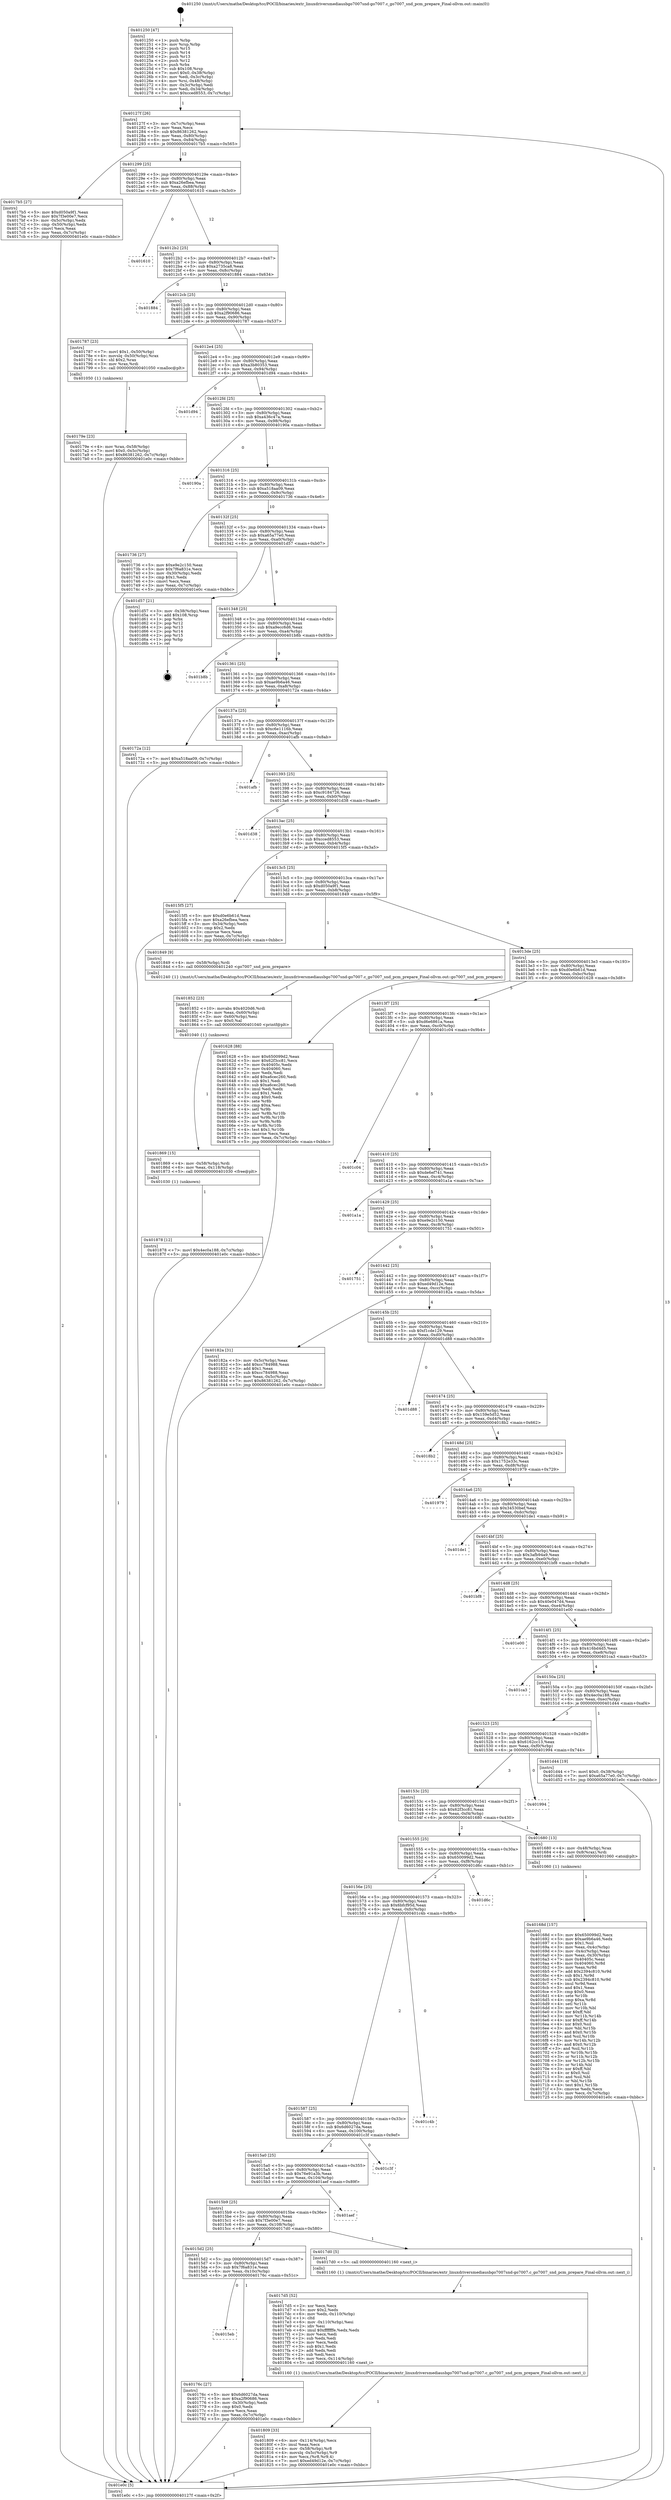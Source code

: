 digraph "0x401250" {
  label = "0x401250 (/mnt/c/Users/mathe/Desktop/tcc/POCII/binaries/extr_linuxdriversmediausbgo7007snd-go7007.c_go7007_snd_pcm_prepare_Final-ollvm.out::main(0))"
  labelloc = "t"
  node[shape=record]

  Entry [label="",width=0.3,height=0.3,shape=circle,fillcolor=black,style=filled]
  "0x40127f" [label="{
     0x40127f [26]\l
     | [instrs]\l
     &nbsp;&nbsp;0x40127f \<+3\>: mov -0x7c(%rbp),%eax\l
     &nbsp;&nbsp;0x401282 \<+2\>: mov %eax,%ecx\l
     &nbsp;&nbsp;0x401284 \<+6\>: sub $0x86381262,%ecx\l
     &nbsp;&nbsp;0x40128a \<+3\>: mov %eax,-0x80(%rbp)\l
     &nbsp;&nbsp;0x40128d \<+6\>: mov %ecx,-0x84(%rbp)\l
     &nbsp;&nbsp;0x401293 \<+6\>: je 00000000004017b5 \<main+0x565\>\l
  }"]
  "0x4017b5" [label="{
     0x4017b5 [27]\l
     | [instrs]\l
     &nbsp;&nbsp;0x4017b5 \<+5\>: mov $0xd050a9f1,%eax\l
     &nbsp;&nbsp;0x4017ba \<+5\>: mov $0x7f3e00e7,%ecx\l
     &nbsp;&nbsp;0x4017bf \<+3\>: mov -0x5c(%rbp),%edx\l
     &nbsp;&nbsp;0x4017c2 \<+3\>: cmp -0x50(%rbp),%edx\l
     &nbsp;&nbsp;0x4017c5 \<+3\>: cmovl %ecx,%eax\l
     &nbsp;&nbsp;0x4017c8 \<+3\>: mov %eax,-0x7c(%rbp)\l
     &nbsp;&nbsp;0x4017cb \<+5\>: jmp 0000000000401e0c \<main+0xbbc\>\l
  }"]
  "0x401299" [label="{
     0x401299 [25]\l
     | [instrs]\l
     &nbsp;&nbsp;0x401299 \<+5\>: jmp 000000000040129e \<main+0x4e\>\l
     &nbsp;&nbsp;0x40129e \<+3\>: mov -0x80(%rbp),%eax\l
     &nbsp;&nbsp;0x4012a1 \<+5\>: sub $0xa26efbea,%eax\l
     &nbsp;&nbsp;0x4012a6 \<+6\>: mov %eax,-0x88(%rbp)\l
     &nbsp;&nbsp;0x4012ac \<+6\>: je 0000000000401610 \<main+0x3c0\>\l
  }"]
  Exit [label="",width=0.3,height=0.3,shape=circle,fillcolor=black,style=filled,peripheries=2]
  "0x401610" [label="{
     0x401610\l
  }", style=dashed]
  "0x4012b2" [label="{
     0x4012b2 [25]\l
     | [instrs]\l
     &nbsp;&nbsp;0x4012b2 \<+5\>: jmp 00000000004012b7 \<main+0x67\>\l
     &nbsp;&nbsp;0x4012b7 \<+3\>: mov -0x80(%rbp),%eax\l
     &nbsp;&nbsp;0x4012ba \<+5\>: sub $0xa2735ca8,%eax\l
     &nbsp;&nbsp;0x4012bf \<+6\>: mov %eax,-0x8c(%rbp)\l
     &nbsp;&nbsp;0x4012c5 \<+6\>: je 0000000000401884 \<main+0x634\>\l
  }"]
  "0x401878" [label="{
     0x401878 [12]\l
     | [instrs]\l
     &nbsp;&nbsp;0x401878 \<+7\>: movl $0x4ec0a188,-0x7c(%rbp)\l
     &nbsp;&nbsp;0x40187f \<+5\>: jmp 0000000000401e0c \<main+0xbbc\>\l
  }"]
  "0x401884" [label="{
     0x401884\l
  }", style=dashed]
  "0x4012cb" [label="{
     0x4012cb [25]\l
     | [instrs]\l
     &nbsp;&nbsp;0x4012cb \<+5\>: jmp 00000000004012d0 \<main+0x80\>\l
     &nbsp;&nbsp;0x4012d0 \<+3\>: mov -0x80(%rbp),%eax\l
     &nbsp;&nbsp;0x4012d3 \<+5\>: sub $0xa2f90686,%eax\l
     &nbsp;&nbsp;0x4012d8 \<+6\>: mov %eax,-0x90(%rbp)\l
     &nbsp;&nbsp;0x4012de \<+6\>: je 0000000000401787 \<main+0x537\>\l
  }"]
  "0x401869" [label="{
     0x401869 [15]\l
     | [instrs]\l
     &nbsp;&nbsp;0x401869 \<+4\>: mov -0x58(%rbp),%rdi\l
     &nbsp;&nbsp;0x40186d \<+6\>: mov %eax,-0x118(%rbp)\l
     &nbsp;&nbsp;0x401873 \<+5\>: call 0000000000401030 \<free@plt\>\l
     | [calls]\l
     &nbsp;&nbsp;0x401030 \{1\} (unknown)\l
  }"]
  "0x401787" [label="{
     0x401787 [23]\l
     | [instrs]\l
     &nbsp;&nbsp;0x401787 \<+7\>: movl $0x1,-0x50(%rbp)\l
     &nbsp;&nbsp;0x40178e \<+4\>: movslq -0x50(%rbp),%rax\l
     &nbsp;&nbsp;0x401792 \<+4\>: shl $0x2,%rax\l
     &nbsp;&nbsp;0x401796 \<+3\>: mov %rax,%rdi\l
     &nbsp;&nbsp;0x401799 \<+5\>: call 0000000000401050 \<malloc@plt\>\l
     | [calls]\l
     &nbsp;&nbsp;0x401050 \{1\} (unknown)\l
  }"]
  "0x4012e4" [label="{
     0x4012e4 [25]\l
     | [instrs]\l
     &nbsp;&nbsp;0x4012e4 \<+5\>: jmp 00000000004012e9 \<main+0x99\>\l
     &nbsp;&nbsp;0x4012e9 \<+3\>: mov -0x80(%rbp),%eax\l
     &nbsp;&nbsp;0x4012ec \<+5\>: sub $0xa3b80353,%eax\l
     &nbsp;&nbsp;0x4012f1 \<+6\>: mov %eax,-0x94(%rbp)\l
     &nbsp;&nbsp;0x4012f7 \<+6\>: je 0000000000401d94 \<main+0xb44\>\l
  }"]
  "0x401852" [label="{
     0x401852 [23]\l
     | [instrs]\l
     &nbsp;&nbsp;0x401852 \<+10\>: movabs $0x4020d6,%rdi\l
     &nbsp;&nbsp;0x40185c \<+3\>: mov %eax,-0x60(%rbp)\l
     &nbsp;&nbsp;0x40185f \<+3\>: mov -0x60(%rbp),%esi\l
     &nbsp;&nbsp;0x401862 \<+2\>: mov $0x0,%al\l
     &nbsp;&nbsp;0x401864 \<+5\>: call 0000000000401040 \<printf@plt\>\l
     | [calls]\l
     &nbsp;&nbsp;0x401040 \{1\} (unknown)\l
  }"]
  "0x401d94" [label="{
     0x401d94\l
  }", style=dashed]
  "0x4012fd" [label="{
     0x4012fd [25]\l
     | [instrs]\l
     &nbsp;&nbsp;0x4012fd \<+5\>: jmp 0000000000401302 \<main+0xb2\>\l
     &nbsp;&nbsp;0x401302 \<+3\>: mov -0x80(%rbp),%eax\l
     &nbsp;&nbsp;0x401305 \<+5\>: sub $0xa436c47a,%eax\l
     &nbsp;&nbsp;0x40130a \<+6\>: mov %eax,-0x98(%rbp)\l
     &nbsp;&nbsp;0x401310 \<+6\>: je 000000000040190a \<main+0x6ba\>\l
  }"]
  "0x401809" [label="{
     0x401809 [33]\l
     | [instrs]\l
     &nbsp;&nbsp;0x401809 \<+6\>: mov -0x114(%rbp),%ecx\l
     &nbsp;&nbsp;0x40180f \<+3\>: imul %eax,%ecx\l
     &nbsp;&nbsp;0x401812 \<+4\>: mov -0x58(%rbp),%r8\l
     &nbsp;&nbsp;0x401816 \<+4\>: movslq -0x5c(%rbp),%r9\l
     &nbsp;&nbsp;0x40181a \<+4\>: mov %ecx,(%r8,%r9,4)\l
     &nbsp;&nbsp;0x40181e \<+7\>: movl $0xed49d12e,-0x7c(%rbp)\l
     &nbsp;&nbsp;0x401825 \<+5\>: jmp 0000000000401e0c \<main+0xbbc\>\l
  }"]
  "0x40190a" [label="{
     0x40190a\l
  }", style=dashed]
  "0x401316" [label="{
     0x401316 [25]\l
     | [instrs]\l
     &nbsp;&nbsp;0x401316 \<+5\>: jmp 000000000040131b \<main+0xcb\>\l
     &nbsp;&nbsp;0x40131b \<+3\>: mov -0x80(%rbp),%eax\l
     &nbsp;&nbsp;0x40131e \<+5\>: sub $0xa518aa09,%eax\l
     &nbsp;&nbsp;0x401323 \<+6\>: mov %eax,-0x9c(%rbp)\l
     &nbsp;&nbsp;0x401329 \<+6\>: je 0000000000401736 \<main+0x4e6\>\l
  }"]
  "0x4017d5" [label="{
     0x4017d5 [52]\l
     | [instrs]\l
     &nbsp;&nbsp;0x4017d5 \<+2\>: xor %ecx,%ecx\l
     &nbsp;&nbsp;0x4017d7 \<+5\>: mov $0x2,%edx\l
     &nbsp;&nbsp;0x4017dc \<+6\>: mov %edx,-0x110(%rbp)\l
     &nbsp;&nbsp;0x4017e2 \<+1\>: cltd\l
     &nbsp;&nbsp;0x4017e3 \<+6\>: mov -0x110(%rbp),%esi\l
     &nbsp;&nbsp;0x4017e9 \<+2\>: idiv %esi\l
     &nbsp;&nbsp;0x4017eb \<+6\>: imul $0xfffffffe,%edx,%edx\l
     &nbsp;&nbsp;0x4017f1 \<+2\>: mov %ecx,%edi\l
     &nbsp;&nbsp;0x4017f3 \<+2\>: sub %edx,%edi\l
     &nbsp;&nbsp;0x4017f5 \<+2\>: mov %ecx,%edx\l
     &nbsp;&nbsp;0x4017f7 \<+3\>: sub $0x1,%edx\l
     &nbsp;&nbsp;0x4017fa \<+2\>: add %edx,%edi\l
     &nbsp;&nbsp;0x4017fc \<+2\>: sub %edi,%ecx\l
     &nbsp;&nbsp;0x4017fe \<+6\>: mov %ecx,-0x114(%rbp)\l
     &nbsp;&nbsp;0x401804 \<+5\>: call 0000000000401160 \<next_i\>\l
     | [calls]\l
     &nbsp;&nbsp;0x401160 \{1\} (/mnt/c/Users/mathe/Desktop/tcc/POCII/binaries/extr_linuxdriversmediausbgo7007snd-go7007.c_go7007_snd_pcm_prepare_Final-ollvm.out::next_i)\l
  }"]
  "0x401736" [label="{
     0x401736 [27]\l
     | [instrs]\l
     &nbsp;&nbsp;0x401736 \<+5\>: mov $0xe9e2c150,%eax\l
     &nbsp;&nbsp;0x40173b \<+5\>: mov $0x7f6a831e,%ecx\l
     &nbsp;&nbsp;0x401740 \<+3\>: mov -0x30(%rbp),%edx\l
     &nbsp;&nbsp;0x401743 \<+3\>: cmp $0x1,%edx\l
     &nbsp;&nbsp;0x401746 \<+3\>: cmovl %ecx,%eax\l
     &nbsp;&nbsp;0x401749 \<+3\>: mov %eax,-0x7c(%rbp)\l
     &nbsp;&nbsp;0x40174c \<+5\>: jmp 0000000000401e0c \<main+0xbbc\>\l
  }"]
  "0x40132f" [label="{
     0x40132f [25]\l
     | [instrs]\l
     &nbsp;&nbsp;0x40132f \<+5\>: jmp 0000000000401334 \<main+0xe4\>\l
     &nbsp;&nbsp;0x401334 \<+3\>: mov -0x80(%rbp),%eax\l
     &nbsp;&nbsp;0x401337 \<+5\>: sub $0xa65a77e0,%eax\l
     &nbsp;&nbsp;0x40133c \<+6\>: mov %eax,-0xa0(%rbp)\l
     &nbsp;&nbsp;0x401342 \<+6\>: je 0000000000401d57 \<main+0xb07\>\l
  }"]
  "0x40179e" [label="{
     0x40179e [23]\l
     | [instrs]\l
     &nbsp;&nbsp;0x40179e \<+4\>: mov %rax,-0x58(%rbp)\l
     &nbsp;&nbsp;0x4017a2 \<+7\>: movl $0x0,-0x5c(%rbp)\l
     &nbsp;&nbsp;0x4017a9 \<+7\>: movl $0x86381262,-0x7c(%rbp)\l
     &nbsp;&nbsp;0x4017b0 \<+5\>: jmp 0000000000401e0c \<main+0xbbc\>\l
  }"]
  "0x401d57" [label="{
     0x401d57 [21]\l
     | [instrs]\l
     &nbsp;&nbsp;0x401d57 \<+3\>: mov -0x38(%rbp),%eax\l
     &nbsp;&nbsp;0x401d5a \<+7\>: add $0x108,%rsp\l
     &nbsp;&nbsp;0x401d61 \<+1\>: pop %rbx\l
     &nbsp;&nbsp;0x401d62 \<+2\>: pop %r12\l
     &nbsp;&nbsp;0x401d64 \<+2\>: pop %r13\l
     &nbsp;&nbsp;0x401d66 \<+2\>: pop %r14\l
     &nbsp;&nbsp;0x401d68 \<+2\>: pop %r15\l
     &nbsp;&nbsp;0x401d6a \<+1\>: pop %rbp\l
     &nbsp;&nbsp;0x401d6b \<+1\>: ret\l
  }"]
  "0x401348" [label="{
     0x401348 [25]\l
     | [instrs]\l
     &nbsp;&nbsp;0x401348 \<+5\>: jmp 000000000040134d \<main+0xfd\>\l
     &nbsp;&nbsp;0x40134d \<+3\>: mov -0x80(%rbp),%eax\l
     &nbsp;&nbsp;0x401350 \<+5\>: sub $0xa9ecc6d6,%eax\l
     &nbsp;&nbsp;0x401355 \<+6\>: mov %eax,-0xa4(%rbp)\l
     &nbsp;&nbsp;0x40135b \<+6\>: je 0000000000401b8b \<main+0x93b\>\l
  }"]
  "0x4015eb" [label="{
     0x4015eb\l
  }", style=dashed]
  "0x401b8b" [label="{
     0x401b8b\l
  }", style=dashed]
  "0x401361" [label="{
     0x401361 [25]\l
     | [instrs]\l
     &nbsp;&nbsp;0x401361 \<+5\>: jmp 0000000000401366 \<main+0x116\>\l
     &nbsp;&nbsp;0x401366 \<+3\>: mov -0x80(%rbp),%eax\l
     &nbsp;&nbsp;0x401369 \<+5\>: sub $0xae9b6a46,%eax\l
     &nbsp;&nbsp;0x40136e \<+6\>: mov %eax,-0xa8(%rbp)\l
     &nbsp;&nbsp;0x401374 \<+6\>: je 000000000040172a \<main+0x4da\>\l
  }"]
  "0x40176c" [label="{
     0x40176c [27]\l
     | [instrs]\l
     &nbsp;&nbsp;0x40176c \<+5\>: mov $0x6d6027da,%eax\l
     &nbsp;&nbsp;0x401771 \<+5\>: mov $0xa2f90686,%ecx\l
     &nbsp;&nbsp;0x401776 \<+3\>: mov -0x30(%rbp),%edx\l
     &nbsp;&nbsp;0x401779 \<+3\>: cmp $0x0,%edx\l
     &nbsp;&nbsp;0x40177c \<+3\>: cmove %ecx,%eax\l
     &nbsp;&nbsp;0x40177f \<+3\>: mov %eax,-0x7c(%rbp)\l
     &nbsp;&nbsp;0x401782 \<+5\>: jmp 0000000000401e0c \<main+0xbbc\>\l
  }"]
  "0x40172a" [label="{
     0x40172a [12]\l
     | [instrs]\l
     &nbsp;&nbsp;0x40172a \<+7\>: movl $0xa518aa09,-0x7c(%rbp)\l
     &nbsp;&nbsp;0x401731 \<+5\>: jmp 0000000000401e0c \<main+0xbbc\>\l
  }"]
  "0x40137a" [label="{
     0x40137a [25]\l
     | [instrs]\l
     &nbsp;&nbsp;0x40137a \<+5\>: jmp 000000000040137f \<main+0x12f\>\l
     &nbsp;&nbsp;0x40137f \<+3\>: mov -0x80(%rbp),%eax\l
     &nbsp;&nbsp;0x401382 \<+5\>: sub $0xc6e1116b,%eax\l
     &nbsp;&nbsp;0x401387 \<+6\>: mov %eax,-0xac(%rbp)\l
     &nbsp;&nbsp;0x40138d \<+6\>: je 0000000000401afb \<main+0x8ab\>\l
  }"]
  "0x4015d2" [label="{
     0x4015d2 [25]\l
     | [instrs]\l
     &nbsp;&nbsp;0x4015d2 \<+5\>: jmp 00000000004015d7 \<main+0x387\>\l
     &nbsp;&nbsp;0x4015d7 \<+3\>: mov -0x80(%rbp),%eax\l
     &nbsp;&nbsp;0x4015da \<+5\>: sub $0x7f6a831e,%eax\l
     &nbsp;&nbsp;0x4015df \<+6\>: mov %eax,-0x10c(%rbp)\l
     &nbsp;&nbsp;0x4015e5 \<+6\>: je 000000000040176c \<main+0x51c\>\l
  }"]
  "0x401afb" [label="{
     0x401afb\l
  }", style=dashed]
  "0x401393" [label="{
     0x401393 [25]\l
     | [instrs]\l
     &nbsp;&nbsp;0x401393 \<+5\>: jmp 0000000000401398 \<main+0x148\>\l
     &nbsp;&nbsp;0x401398 \<+3\>: mov -0x80(%rbp),%eax\l
     &nbsp;&nbsp;0x40139b \<+5\>: sub $0xc9184726,%eax\l
     &nbsp;&nbsp;0x4013a0 \<+6\>: mov %eax,-0xb0(%rbp)\l
     &nbsp;&nbsp;0x4013a6 \<+6\>: je 0000000000401d38 \<main+0xae8\>\l
  }"]
  "0x4017d0" [label="{
     0x4017d0 [5]\l
     | [instrs]\l
     &nbsp;&nbsp;0x4017d0 \<+5\>: call 0000000000401160 \<next_i\>\l
     | [calls]\l
     &nbsp;&nbsp;0x401160 \{1\} (/mnt/c/Users/mathe/Desktop/tcc/POCII/binaries/extr_linuxdriversmediausbgo7007snd-go7007.c_go7007_snd_pcm_prepare_Final-ollvm.out::next_i)\l
  }"]
  "0x401d38" [label="{
     0x401d38\l
  }", style=dashed]
  "0x4013ac" [label="{
     0x4013ac [25]\l
     | [instrs]\l
     &nbsp;&nbsp;0x4013ac \<+5\>: jmp 00000000004013b1 \<main+0x161\>\l
     &nbsp;&nbsp;0x4013b1 \<+3\>: mov -0x80(%rbp),%eax\l
     &nbsp;&nbsp;0x4013b4 \<+5\>: sub $0xcced8553,%eax\l
     &nbsp;&nbsp;0x4013b9 \<+6\>: mov %eax,-0xb4(%rbp)\l
     &nbsp;&nbsp;0x4013bf \<+6\>: je 00000000004015f5 \<main+0x3a5\>\l
  }"]
  "0x4015b9" [label="{
     0x4015b9 [25]\l
     | [instrs]\l
     &nbsp;&nbsp;0x4015b9 \<+5\>: jmp 00000000004015be \<main+0x36e\>\l
     &nbsp;&nbsp;0x4015be \<+3\>: mov -0x80(%rbp),%eax\l
     &nbsp;&nbsp;0x4015c1 \<+5\>: sub $0x7f3e00e7,%eax\l
     &nbsp;&nbsp;0x4015c6 \<+6\>: mov %eax,-0x108(%rbp)\l
     &nbsp;&nbsp;0x4015cc \<+6\>: je 00000000004017d0 \<main+0x580\>\l
  }"]
  "0x4015f5" [label="{
     0x4015f5 [27]\l
     | [instrs]\l
     &nbsp;&nbsp;0x4015f5 \<+5\>: mov $0xd0e6b61d,%eax\l
     &nbsp;&nbsp;0x4015fa \<+5\>: mov $0xa26efbea,%ecx\l
     &nbsp;&nbsp;0x4015ff \<+3\>: mov -0x34(%rbp),%edx\l
     &nbsp;&nbsp;0x401602 \<+3\>: cmp $0x2,%edx\l
     &nbsp;&nbsp;0x401605 \<+3\>: cmovne %ecx,%eax\l
     &nbsp;&nbsp;0x401608 \<+3\>: mov %eax,-0x7c(%rbp)\l
     &nbsp;&nbsp;0x40160b \<+5\>: jmp 0000000000401e0c \<main+0xbbc\>\l
  }"]
  "0x4013c5" [label="{
     0x4013c5 [25]\l
     | [instrs]\l
     &nbsp;&nbsp;0x4013c5 \<+5\>: jmp 00000000004013ca \<main+0x17a\>\l
     &nbsp;&nbsp;0x4013ca \<+3\>: mov -0x80(%rbp),%eax\l
     &nbsp;&nbsp;0x4013cd \<+5\>: sub $0xd050a9f1,%eax\l
     &nbsp;&nbsp;0x4013d2 \<+6\>: mov %eax,-0xb8(%rbp)\l
     &nbsp;&nbsp;0x4013d8 \<+6\>: je 0000000000401849 \<main+0x5f9\>\l
  }"]
  "0x401e0c" [label="{
     0x401e0c [5]\l
     | [instrs]\l
     &nbsp;&nbsp;0x401e0c \<+5\>: jmp 000000000040127f \<main+0x2f\>\l
  }"]
  "0x401250" [label="{
     0x401250 [47]\l
     | [instrs]\l
     &nbsp;&nbsp;0x401250 \<+1\>: push %rbp\l
     &nbsp;&nbsp;0x401251 \<+3\>: mov %rsp,%rbp\l
     &nbsp;&nbsp;0x401254 \<+2\>: push %r15\l
     &nbsp;&nbsp;0x401256 \<+2\>: push %r14\l
     &nbsp;&nbsp;0x401258 \<+2\>: push %r13\l
     &nbsp;&nbsp;0x40125a \<+2\>: push %r12\l
     &nbsp;&nbsp;0x40125c \<+1\>: push %rbx\l
     &nbsp;&nbsp;0x40125d \<+7\>: sub $0x108,%rsp\l
     &nbsp;&nbsp;0x401264 \<+7\>: movl $0x0,-0x38(%rbp)\l
     &nbsp;&nbsp;0x40126b \<+3\>: mov %edi,-0x3c(%rbp)\l
     &nbsp;&nbsp;0x40126e \<+4\>: mov %rsi,-0x48(%rbp)\l
     &nbsp;&nbsp;0x401272 \<+3\>: mov -0x3c(%rbp),%edi\l
     &nbsp;&nbsp;0x401275 \<+3\>: mov %edi,-0x34(%rbp)\l
     &nbsp;&nbsp;0x401278 \<+7\>: movl $0xcced8553,-0x7c(%rbp)\l
  }"]
  "0x401aef" [label="{
     0x401aef\l
  }", style=dashed]
  "0x401849" [label="{
     0x401849 [9]\l
     | [instrs]\l
     &nbsp;&nbsp;0x401849 \<+4\>: mov -0x58(%rbp),%rdi\l
     &nbsp;&nbsp;0x40184d \<+5\>: call 0000000000401240 \<go7007_snd_pcm_prepare\>\l
     | [calls]\l
     &nbsp;&nbsp;0x401240 \{1\} (/mnt/c/Users/mathe/Desktop/tcc/POCII/binaries/extr_linuxdriversmediausbgo7007snd-go7007.c_go7007_snd_pcm_prepare_Final-ollvm.out::go7007_snd_pcm_prepare)\l
  }"]
  "0x4013de" [label="{
     0x4013de [25]\l
     | [instrs]\l
     &nbsp;&nbsp;0x4013de \<+5\>: jmp 00000000004013e3 \<main+0x193\>\l
     &nbsp;&nbsp;0x4013e3 \<+3\>: mov -0x80(%rbp),%eax\l
     &nbsp;&nbsp;0x4013e6 \<+5\>: sub $0xd0e6b61d,%eax\l
     &nbsp;&nbsp;0x4013eb \<+6\>: mov %eax,-0xbc(%rbp)\l
     &nbsp;&nbsp;0x4013f1 \<+6\>: je 0000000000401628 \<main+0x3d8\>\l
  }"]
  "0x4015a0" [label="{
     0x4015a0 [25]\l
     | [instrs]\l
     &nbsp;&nbsp;0x4015a0 \<+5\>: jmp 00000000004015a5 \<main+0x355\>\l
     &nbsp;&nbsp;0x4015a5 \<+3\>: mov -0x80(%rbp),%eax\l
     &nbsp;&nbsp;0x4015a8 \<+5\>: sub $0x76e91a3b,%eax\l
     &nbsp;&nbsp;0x4015ad \<+6\>: mov %eax,-0x104(%rbp)\l
     &nbsp;&nbsp;0x4015b3 \<+6\>: je 0000000000401aef \<main+0x89f\>\l
  }"]
  "0x401628" [label="{
     0x401628 [88]\l
     | [instrs]\l
     &nbsp;&nbsp;0x401628 \<+5\>: mov $0x650099d2,%eax\l
     &nbsp;&nbsp;0x40162d \<+5\>: mov $0x62f3cc81,%ecx\l
     &nbsp;&nbsp;0x401632 \<+7\>: mov 0x40405c,%edx\l
     &nbsp;&nbsp;0x401639 \<+7\>: mov 0x404060,%esi\l
     &nbsp;&nbsp;0x401640 \<+2\>: mov %edx,%edi\l
     &nbsp;&nbsp;0x401642 \<+6\>: add $0xa6cec260,%edi\l
     &nbsp;&nbsp;0x401648 \<+3\>: sub $0x1,%edi\l
     &nbsp;&nbsp;0x40164b \<+6\>: sub $0xa6cec260,%edi\l
     &nbsp;&nbsp;0x401651 \<+3\>: imul %edi,%edx\l
     &nbsp;&nbsp;0x401654 \<+3\>: and $0x1,%edx\l
     &nbsp;&nbsp;0x401657 \<+3\>: cmp $0x0,%edx\l
     &nbsp;&nbsp;0x40165a \<+4\>: sete %r8b\l
     &nbsp;&nbsp;0x40165e \<+3\>: cmp $0xa,%esi\l
     &nbsp;&nbsp;0x401661 \<+4\>: setl %r9b\l
     &nbsp;&nbsp;0x401665 \<+3\>: mov %r8b,%r10b\l
     &nbsp;&nbsp;0x401668 \<+3\>: and %r9b,%r10b\l
     &nbsp;&nbsp;0x40166b \<+3\>: xor %r9b,%r8b\l
     &nbsp;&nbsp;0x40166e \<+3\>: or %r8b,%r10b\l
     &nbsp;&nbsp;0x401671 \<+4\>: test $0x1,%r10b\l
     &nbsp;&nbsp;0x401675 \<+3\>: cmovne %ecx,%eax\l
     &nbsp;&nbsp;0x401678 \<+3\>: mov %eax,-0x7c(%rbp)\l
     &nbsp;&nbsp;0x40167b \<+5\>: jmp 0000000000401e0c \<main+0xbbc\>\l
  }"]
  "0x4013f7" [label="{
     0x4013f7 [25]\l
     | [instrs]\l
     &nbsp;&nbsp;0x4013f7 \<+5\>: jmp 00000000004013fc \<main+0x1ac\>\l
     &nbsp;&nbsp;0x4013fc \<+3\>: mov -0x80(%rbp),%eax\l
     &nbsp;&nbsp;0x4013ff \<+5\>: sub $0xd6e6861a,%eax\l
     &nbsp;&nbsp;0x401404 \<+6\>: mov %eax,-0xc0(%rbp)\l
     &nbsp;&nbsp;0x40140a \<+6\>: je 0000000000401c04 \<main+0x9b4\>\l
  }"]
  "0x401c3f" [label="{
     0x401c3f\l
  }", style=dashed]
  "0x401c04" [label="{
     0x401c04\l
  }", style=dashed]
  "0x401410" [label="{
     0x401410 [25]\l
     | [instrs]\l
     &nbsp;&nbsp;0x401410 \<+5\>: jmp 0000000000401415 \<main+0x1c5\>\l
     &nbsp;&nbsp;0x401415 \<+3\>: mov -0x80(%rbp),%eax\l
     &nbsp;&nbsp;0x401418 \<+5\>: sub $0xde6ef741,%eax\l
     &nbsp;&nbsp;0x40141d \<+6\>: mov %eax,-0xc4(%rbp)\l
     &nbsp;&nbsp;0x401423 \<+6\>: je 0000000000401a1a \<main+0x7ca\>\l
  }"]
  "0x401587" [label="{
     0x401587 [25]\l
     | [instrs]\l
     &nbsp;&nbsp;0x401587 \<+5\>: jmp 000000000040158c \<main+0x33c\>\l
     &nbsp;&nbsp;0x40158c \<+3\>: mov -0x80(%rbp),%eax\l
     &nbsp;&nbsp;0x40158f \<+5\>: sub $0x6d6027da,%eax\l
     &nbsp;&nbsp;0x401594 \<+6\>: mov %eax,-0x100(%rbp)\l
     &nbsp;&nbsp;0x40159a \<+6\>: je 0000000000401c3f \<main+0x9ef\>\l
  }"]
  "0x401a1a" [label="{
     0x401a1a\l
  }", style=dashed]
  "0x401429" [label="{
     0x401429 [25]\l
     | [instrs]\l
     &nbsp;&nbsp;0x401429 \<+5\>: jmp 000000000040142e \<main+0x1de\>\l
     &nbsp;&nbsp;0x40142e \<+3\>: mov -0x80(%rbp),%eax\l
     &nbsp;&nbsp;0x401431 \<+5\>: sub $0xe9e2c150,%eax\l
     &nbsp;&nbsp;0x401436 \<+6\>: mov %eax,-0xc8(%rbp)\l
     &nbsp;&nbsp;0x40143c \<+6\>: je 0000000000401751 \<main+0x501\>\l
  }"]
  "0x401c4b" [label="{
     0x401c4b\l
  }", style=dashed]
  "0x401751" [label="{
     0x401751\l
  }", style=dashed]
  "0x401442" [label="{
     0x401442 [25]\l
     | [instrs]\l
     &nbsp;&nbsp;0x401442 \<+5\>: jmp 0000000000401447 \<main+0x1f7\>\l
     &nbsp;&nbsp;0x401447 \<+3\>: mov -0x80(%rbp),%eax\l
     &nbsp;&nbsp;0x40144a \<+5\>: sub $0xed49d12e,%eax\l
     &nbsp;&nbsp;0x40144f \<+6\>: mov %eax,-0xcc(%rbp)\l
     &nbsp;&nbsp;0x401455 \<+6\>: je 000000000040182a \<main+0x5da\>\l
  }"]
  "0x40156e" [label="{
     0x40156e [25]\l
     | [instrs]\l
     &nbsp;&nbsp;0x40156e \<+5\>: jmp 0000000000401573 \<main+0x323\>\l
     &nbsp;&nbsp;0x401573 \<+3\>: mov -0x80(%rbp),%eax\l
     &nbsp;&nbsp;0x401576 \<+5\>: sub $0x6bfcf95d,%eax\l
     &nbsp;&nbsp;0x40157b \<+6\>: mov %eax,-0xfc(%rbp)\l
     &nbsp;&nbsp;0x401581 \<+6\>: je 0000000000401c4b \<main+0x9fb\>\l
  }"]
  "0x40182a" [label="{
     0x40182a [31]\l
     | [instrs]\l
     &nbsp;&nbsp;0x40182a \<+3\>: mov -0x5c(%rbp),%eax\l
     &nbsp;&nbsp;0x40182d \<+5\>: add $0xcc784988,%eax\l
     &nbsp;&nbsp;0x401832 \<+3\>: add $0x1,%eax\l
     &nbsp;&nbsp;0x401835 \<+5\>: sub $0xcc784988,%eax\l
     &nbsp;&nbsp;0x40183a \<+3\>: mov %eax,-0x5c(%rbp)\l
     &nbsp;&nbsp;0x40183d \<+7\>: movl $0x86381262,-0x7c(%rbp)\l
     &nbsp;&nbsp;0x401844 \<+5\>: jmp 0000000000401e0c \<main+0xbbc\>\l
  }"]
  "0x40145b" [label="{
     0x40145b [25]\l
     | [instrs]\l
     &nbsp;&nbsp;0x40145b \<+5\>: jmp 0000000000401460 \<main+0x210\>\l
     &nbsp;&nbsp;0x401460 \<+3\>: mov -0x80(%rbp),%eax\l
     &nbsp;&nbsp;0x401463 \<+5\>: sub $0xf1cde129,%eax\l
     &nbsp;&nbsp;0x401468 \<+6\>: mov %eax,-0xd0(%rbp)\l
     &nbsp;&nbsp;0x40146e \<+6\>: je 0000000000401d88 \<main+0xb38\>\l
  }"]
  "0x401d6c" [label="{
     0x401d6c\l
  }", style=dashed]
  "0x401d88" [label="{
     0x401d88\l
  }", style=dashed]
  "0x401474" [label="{
     0x401474 [25]\l
     | [instrs]\l
     &nbsp;&nbsp;0x401474 \<+5\>: jmp 0000000000401479 \<main+0x229\>\l
     &nbsp;&nbsp;0x401479 \<+3\>: mov -0x80(%rbp),%eax\l
     &nbsp;&nbsp;0x40147c \<+5\>: sub $0x159e5d52,%eax\l
     &nbsp;&nbsp;0x401481 \<+6\>: mov %eax,-0xd4(%rbp)\l
     &nbsp;&nbsp;0x401487 \<+6\>: je 00000000004018b2 \<main+0x662\>\l
  }"]
  "0x40168d" [label="{
     0x40168d [157]\l
     | [instrs]\l
     &nbsp;&nbsp;0x40168d \<+5\>: mov $0x650099d2,%ecx\l
     &nbsp;&nbsp;0x401692 \<+5\>: mov $0xae9b6a46,%edx\l
     &nbsp;&nbsp;0x401697 \<+3\>: mov $0x1,%sil\l
     &nbsp;&nbsp;0x40169a \<+3\>: mov %eax,-0x4c(%rbp)\l
     &nbsp;&nbsp;0x40169d \<+3\>: mov -0x4c(%rbp),%eax\l
     &nbsp;&nbsp;0x4016a0 \<+3\>: mov %eax,-0x30(%rbp)\l
     &nbsp;&nbsp;0x4016a3 \<+7\>: mov 0x40405c,%eax\l
     &nbsp;&nbsp;0x4016aa \<+8\>: mov 0x404060,%r8d\l
     &nbsp;&nbsp;0x4016b2 \<+3\>: mov %eax,%r9d\l
     &nbsp;&nbsp;0x4016b5 \<+7\>: add $0x2394c810,%r9d\l
     &nbsp;&nbsp;0x4016bc \<+4\>: sub $0x1,%r9d\l
     &nbsp;&nbsp;0x4016c0 \<+7\>: sub $0x2394c810,%r9d\l
     &nbsp;&nbsp;0x4016c7 \<+4\>: imul %r9d,%eax\l
     &nbsp;&nbsp;0x4016cb \<+3\>: and $0x1,%eax\l
     &nbsp;&nbsp;0x4016ce \<+3\>: cmp $0x0,%eax\l
     &nbsp;&nbsp;0x4016d1 \<+4\>: sete %r10b\l
     &nbsp;&nbsp;0x4016d5 \<+4\>: cmp $0xa,%r8d\l
     &nbsp;&nbsp;0x4016d9 \<+4\>: setl %r11b\l
     &nbsp;&nbsp;0x4016dd \<+3\>: mov %r10b,%bl\l
     &nbsp;&nbsp;0x4016e0 \<+3\>: xor $0xff,%bl\l
     &nbsp;&nbsp;0x4016e3 \<+3\>: mov %r11b,%r14b\l
     &nbsp;&nbsp;0x4016e6 \<+4\>: xor $0xff,%r14b\l
     &nbsp;&nbsp;0x4016ea \<+4\>: xor $0x0,%sil\l
     &nbsp;&nbsp;0x4016ee \<+3\>: mov %bl,%r15b\l
     &nbsp;&nbsp;0x4016f1 \<+4\>: and $0x0,%r15b\l
     &nbsp;&nbsp;0x4016f5 \<+3\>: and %sil,%r10b\l
     &nbsp;&nbsp;0x4016f8 \<+3\>: mov %r14b,%r12b\l
     &nbsp;&nbsp;0x4016fb \<+4\>: and $0x0,%r12b\l
     &nbsp;&nbsp;0x4016ff \<+3\>: and %sil,%r11b\l
     &nbsp;&nbsp;0x401702 \<+3\>: or %r10b,%r15b\l
     &nbsp;&nbsp;0x401705 \<+3\>: or %r11b,%r12b\l
     &nbsp;&nbsp;0x401708 \<+3\>: xor %r12b,%r15b\l
     &nbsp;&nbsp;0x40170b \<+3\>: or %r14b,%bl\l
     &nbsp;&nbsp;0x40170e \<+3\>: xor $0xff,%bl\l
     &nbsp;&nbsp;0x401711 \<+4\>: or $0x0,%sil\l
     &nbsp;&nbsp;0x401715 \<+3\>: and %sil,%bl\l
     &nbsp;&nbsp;0x401718 \<+3\>: or %bl,%r15b\l
     &nbsp;&nbsp;0x40171b \<+4\>: test $0x1,%r15b\l
     &nbsp;&nbsp;0x40171f \<+3\>: cmovne %edx,%ecx\l
     &nbsp;&nbsp;0x401722 \<+3\>: mov %ecx,-0x7c(%rbp)\l
     &nbsp;&nbsp;0x401725 \<+5\>: jmp 0000000000401e0c \<main+0xbbc\>\l
  }"]
  "0x4018b2" [label="{
     0x4018b2\l
  }", style=dashed]
  "0x40148d" [label="{
     0x40148d [25]\l
     | [instrs]\l
     &nbsp;&nbsp;0x40148d \<+5\>: jmp 0000000000401492 \<main+0x242\>\l
     &nbsp;&nbsp;0x401492 \<+3\>: mov -0x80(%rbp),%eax\l
     &nbsp;&nbsp;0x401495 \<+5\>: sub $0x1752e33c,%eax\l
     &nbsp;&nbsp;0x40149a \<+6\>: mov %eax,-0xd8(%rbp)\l
     &nbsp;&nbsp;0x4014a0 \<+6\>: je 0000000000401979 \<main+0x729\>\l
  }"]
  "0x401555" [label="{
     0x401555 [25]\l
     | [instrs]\l
     &nbsp;&nbsp;0x401555 \<+5\>: jmp 000000000040155a \<main+0x30a\>\l
     &nbsp;&nbsp;0x40155a \<+3\>: mov -0x80(%rbp),%eax\l
     &nbsp;&nbsp;0x40155d \<+5\>: sub $0x650099d2,%eax\l
     &nbsp;&nbsp;0x401562 \<+6\>: mov %eax,-0xf8(%rbp)\l
     &nbsp;&nbsp;0x401568 \<+6\>: je 0000000000401d6c \<main+0xb1c\>\l
  }"]
  "0x401979" [label="{
     0x401979\l
  }", style=dashed]
  "0x4014a6" [label="{
     0x4014a6 [25]\l
     | [instrs]\l
     &nbsp;&nbsp;0x4014a6 \<+5\>: jmp 00000000004014ab \<main+0x25b\>\l
     &nbsp;&nbsp;0x4014ab \<+3\>: mov -0x80(%rbp),%eax\l
     &nbsp;&nbsp;0x4014ae \<+5\>: sub $0x34530bef,%eax\l
     &nbsp;&nbsp;0x4014b3 \<+6\>: mov %eax,-0xdc(%rbp)\l
     &nbsp;&nbsp;0x4014b9 \<+6\>: je 0000000000401de1 \<main+0xb91\>\l
  }"]
  "0x401680" [label="{
     0x401680 [13]\l
     | [instrs]\l
     &nbsp;&nbsp;0x401680 \<+4\>: mov -0x48(%rbp),%rax\l
     &nbsp;&nbsp;0x401684 \<+4\>: mov 0x8(%rax),%rdi\l
     &nbsp;&nbsp;0x401688 \<+5\>: call 0000000000401060 \<atoi@plt\>\l
     | [calls]\l
     &nbsp;&nbsp;0x401060 \{1\} (unknown)\l
  }"]
  "0x401de1" [label="{
     0x401de1\l
  }", style=dashed]
  "0x4014bf" [label="{
     0x4014bf [25]\l
     | [instrs]\l
     &nbsp;&nbsp;0x4014bf \<+5\>: jmp 00000000004014c4 \<main+0x274\>\l
     &nbsp;&nbsp;0x4014c4 \<+3\>: mov -0x80(%rbp),%eax\l
     &nbsp;&nbsp;0x4014c7 \<+5\>: sub $0x3afb94a9,%eax\l
     &nbsp;&nbsp;0x4014cc \<+6\>: mov %eax,-0xe0(%rbp)\l
     &nbsp;&nbsp;0x4014d2 \<+6\>: je 0000000000401bf8 \<main+0x9a8\>\l
  }"]
  "0x40153c" [label="{
     0x40153c [25]\l
     | [instrs]\l
     &nbsp;&nbsp;0x40153c \<+5\>: jmp 0000000000401541 \<main+0x2f1\>\l
     &nbsp;&nbsp;0x401541 \<+3\>: mov -0x80(%rbp),%eax\l
     &nbsp;&nbsp;0x401544 \<+5\>: sub $0x62f3cc81,%eax\l
     &nbsp;&nbsp;0x401549 \<+6\>: mov %eax,-0xf4(%rbp)\l
     &nbsp;&nbsp;0x40154f \<+6\>: je 0000000000401680 \<main+0x430\>\l
  }"]
  "0x401bf8" [label="{
     0x401bf8\l
  }", style=dashed]
  "0x4014d8" [label="{
     0x4014d8 [25]\l
     | [instrs]\l
     &nbsp;&nbsp;0x4014d8 \<+5\>: jmp 00000000004014dd \<main+0x28d\>\l
     &nbsp;&nbsp;0x4014dd \<+3\>: mov -0x80(%rbp),%eax\l
     &nbsp;&nbsp;0x4014e0 \<+5\>: sub $0x40e047d4,%eax\l
     &nbsp;&nbsp;0x4014e5 \<+6\>: mov %eax,-0xe4(%rbp)\l
     &nbsp;&nbsp;0x4014eb \<+6\>: je 0000000000401e00 \<main+0xbb0\>\l
  }"]
  "0x401994" [label="{
     0x401994\l
  }", style=dashed]
  "0x401e00" [label="{
     0x401e00\l
  }", style=dashed]
  "0x4014f1" [label="{
     0x4014f1 [25]\l
     | [instrs]\l
     &nbsp;&nbsp;0x4014f1 \<+5\>: jmp 00000000004014f6 \<main+0x2a6\>\l
     &nbsp;&nbsp;0x4014f6 \<+3\>: mov -0x80(%rbp),%eax\l
     &nbsp;&nbsp;0x4014f9 \<+5\>: sub $0x416bd4d5,%eax\l
     &nbsp;&nbsp;0x4014fe \<+6\>: mov %eax,-0xe8(%rbp)\l
     &nbsp;&nbsp;0x401504 \<+6\>: je 0000000000401ca3 \<main+0xa53\>\l
  }"]
  "0x401523" [label="{
     0x401523 [25]\l
     | [instrs]\l
     &nbsp;&nbsp;0x401523 \<+5\>: jmp 0000000000401528 \<main+0x2d8\>\l
     &nbsp;&nbsp;0x401528 \<+3\>: mov -0x80(%rbp),%eax\l
     &nbsp;&nbsp;0x40152b \<+5\>: sub $0x6162cc13,%eax\l
     &nbsp;&nbsp;0x401530 \<+6\>: mov %eax,-0xf0(%rbp)\l
     &nbsp;&nbsp;0x401536 \<+6\>: je 0000000000401994 \<main+0x744\>\l
  }"]
  "0x401ca3" [label="{
     0x401ca3\l
  }", style=dashed]
  "0x40150a" [label="{
     0x40150a [25]\l
     | [instrs]\l
     &nbsp;&nbsp;0x40150a \<+5\>: jmp 000000000040150f \<main+0x2bf\>\l
     &nbsp;&nbsp;0x40150f \<+3\>: mov -0x80(%rbp),%eax\l
     &nbsp;&nbsp;0x401512 \<+5\>: sub $0x4ec0a188,%eax\l
     &nbsp;&nbsp;0x401517 \<+6\>: mov %eax,-0xec(%rbp)\l
     &nbsp;&nbsp;0x40151d \<+6\>: je 0000000000401d44 \<main+0xaf4\>\l
  }"]
  "0x401d44" [label="{
     0x401d44 [19]\l
     | [instrs]\l
     &nbsp;&nbsp;0x401d44 \<+7\>: movl $0x0,-0x38(%rbp)\l
     &nbsp;&nbsp;0x401d4b \<+7\>: movl $0xa65a77e0,-0x7c(%rbp)\l
     &nbsp;&nbsp;0x401d52 \<+5\>: jmp 0000000000401e0c \<main+0xbbc\>\l
  }"]
  Entry -> "0x401250" [label=" 1"]
  "0x40127f" -> "0x4017b5" [label=" 2"]
  "0x40127f" -> "0x401299" [label=" 12"]
  "0x401d57" -> Exit [label=" 1"]
  "0x401299" -> "0x401610" [label=" 0"]
  "0x401299" -> "0x4012b2" [label=" 12"]
  "0x401d44" -> "0x401e0c" [label=" 1"]
  "0x4012b2" -> "0x401884" [label=" 0"]
  "0x4012b2" -> "0x4012cb" [label=" 12"]
  "0x401878" -> "0x401e0c" [label=" 1"]
  "0x4012cb" -> "0x401787" [label=" 1"]
  "0x4012cb" -> "0x4012e4" [label=" 11"]
  "0x401869" -> "0x401878" [label=" 1"]
  "0x4012e4" -> "0x401d94" [label=" 0"]
  "0x4012e4" -> "0x4012fd" [label=" 11"]
  "0x401852" -> "0x401869" [label=" 1"]
  "0x4012fd" -> "0x40190a" [label=" 0"]
  "0x4012fd" -> "0x401316" [label=" 11"]
  "0x401849" -> "0x401852" [label=" 1"]
  "0x401316" -> "0x401736" [label=" 1"]
  "0x401316" -> "0x40132f" [label=" 10"]
  "0x40182a" -> "0x401e0c" [label=" 1"]
  "0x40132f" -> "0x401d57" [label=" 1"]
  "0x40132f" -> "0x401348" [label=" 9"]
  "0x401809" -> "0x401e0c" [label=" 1"]
  "0x401348" -> "0x401b8b" [label=" 0"]
  "0x401348" -> "0x401361" [label=" 9"]
  "0x4017d5" -> "0x401809" [label=" 1"]
  "0x401361" -> "0x40172a" [label=" 1"]
  "0x401361" -> "0x40137a" [label=" 8"]
  "0x4017d0" -> "0x4017d5" [label=" 1"]
  "0x40137a" -> "0x401afb" [label=" 0"]
  "0x40137a" -> "0x401393" [label=" 8"]
  "0x40179e" -> "0x401e0c" [label=" 1"]
  "0x401393" -> "0x401d38" [label=" 0"]
  "0x401393" -> "0x4013ac" [label=" 8"]
  "0x401787" -> "0x40179e" [label=" 1"]
  "0x4013ac" -> "0x4015f5" [label=" 1"]
  "0x4013ac" -> "0x4013c5" [label=" 7"]
  "0x4015f5" -> "0x401e0c" [label=" 1"]
  "0x401250" -> "0x40127f" [label=" 1"]
  "0x401e0c" -> "0x40127f" [label=" 13"]
  "0x4015d2" -> "0x4015eb" [label=" 0"]
  "0x4013c5" -> "0x401849" [label=" 1"]
  "0x4013c5" -> "0x4013de" [label=" 6"]
  "0x4015d2" -> "0x40176c" [label=" 1"]
  "0x4013de" -> "0x401628" [label=" 1"]
  "0x4013de" -> "0x4013f7" [label=" 5"]
  "0x401628" -> "0x401e0c" [label=" 1"]
  "0x4015b9" -> "0x4015d2" [label=" 1"]
  "0x4013f7" -> "0x401c04" [label=" 0"]
  "0x4013f7" -> "0x401410" [label=" 5"]
  "0x4015b9" -> "0x4017d0" [label=" 1"]
  "0x401410" -> "0x401a1a" [label=" 0"]
  "0x401410" -> "0x401429" [label=" 5"]
  "0x4015a0" -> "0x4015b9" [label=" 2"]
  "0x401429" -> "0x401751" [label=" 0"]
  "0x401429" -> "0x401442" [label=" 5"]
  "0x4015a0" -> "0x401aef" [label=" 0"]
  "0x401442" -> "0x40182a" [label=" 1"]
  "0x401442" -> "0x40145b" [label=" 4"]
  "0x401587" -> "0x4015a0" [label=" 2"]
  "0x40145b" -> "0x401d88" [label=" 0"]
  "0x40145b" -> "0x401474" [label=" 4"]
  "0x401587" -> "0x401c3f" [label=" 0"]
  "0x401474" -> "0x4018b2" [label=" 0"]
  "0x401474" -> "0x40148d" [label=" 4"]
  "0x40156e" -> "0x401587" [label=" 2"]
  "0x40148d" -> "0x401979" [label=" 0"]
  "0x40148d" -> "0x4014a6" [label=" 4"]
  "0x40156e" -> "0x401c4b" [label=" 0"]
  "0x4014a6" -> "0x401de1" [label=" 0"]
  "0x4014a6" -> "0x4014bf" [label=" 4"]
  "0x4017b5" -> "0x401e0c" [label=" 2"]
  "0x4014bf" -> "0x401bf8" [label=" 0"]
  "0x4014bf" -> "0x4014d8" [label=" 4"]
  "0x401555" -> "0x401d6c" [label=" 0"]
  "0x4014d8" -> "0x401e00" [label=" 0"]
  "0x4014d8" -> "0x4014f1" [label=" 4"]
  "0x40176c" -> "0x401e0c" [label=" 1"]
  "0x4014f1" -> "0x401ca3" [label=" 0"]
  "0x4014f1" -> "0x40150a" [label=" 4"]
  "0x40172a" -> "0x401e0c" [label=" 1"]
  "0x40150a" -> "0x401d44" [label=" 1"]
  "0x40150a" -> "0x401523" [label=" 3"]
  "0x401736" -> "0x401e0c" [label=" 1"]
  "0x401523" -> "0x401994" [label=" 0"]
  "0x401523" -> "0x40153c" [label=" 3"]
  "0x401555" -> "0x40156e" [label=" 2"]
  "0x40153c" -> "0x401680" [label=" 1"]
  "0x40153c" -> "0x401555" [label=" 2"]
  "0x401680" -> "0x40168d" [label=" 1"]
  "0x40168d" -> "0x401e0c" [label=" 1"]
}
